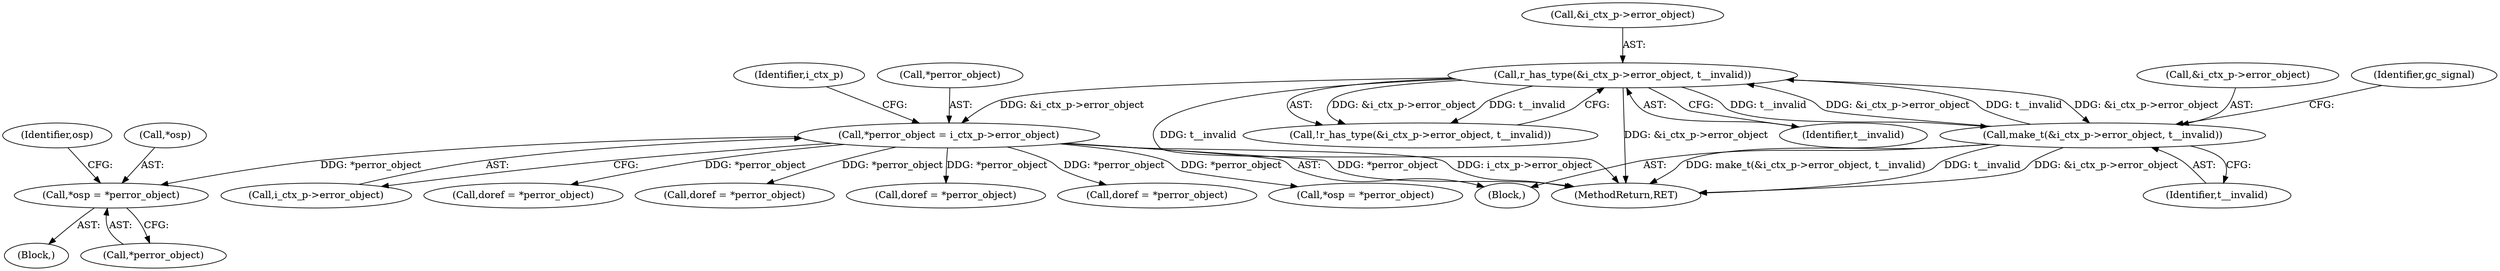 digraph "0_ghostscript_a6807394bd94b708be24758287b606154daaaed9@pointer" {
"1000696" [label="(Call,*osp = *perror_object)"];
"1000248" [label="(Call,*perror_object = i_ctx_p->error_object)"];
"1000241" [label="(Call,r_has_type(&i_ctx_p->error_object, t__invalid))"];
"1000254" [label="(Call,make_t(&i_ctx_p->error_object, t__invalid))"];
"1000257" [label="(Identifier,i_ctx_p)"];
"1000701" [label="(Call,*osp = *perror_object)"];
"1000696" [label="(Call,*osp = *perror_object)"];
"1000254" [label="(Call,make_t(&i_ctx_p->error_object, t__invalid))"];
"1000262" [label="(Identifier,gc_signal)"];
"1000685" [label="(Block,)"];
"1000251" [label="(Call,i_ctx_p->error_object)"];
"1000255" [label="(Call,&i_ctx_p->error_object)"];
"1000611" [label="(Call,doref = *perror_object)"];
"1000557" [label="(Call,doref = *perror_object)"];
"1000703" [label="(Identifier,osp)"];
"1000248" [label="(Call,*perror_object = i_ctx_p->error_object)"];
"1000697" [label="(Call,*osp)"];
"1000241" [label="(Call,r_has_type(&i_ctx_p->error_object, t__invalid))"];
"1000240" [label="(Call,!r_has_type(&i_ctx_p->error_object, t__invalid))"];
"1000826" [label="(MethodReturn,RET)"];
"1000437" [label="(Call,doref = *perror_object)"];
"1000259" [label="(Identifier,t__invalid)"];
"1000242" [label="(Call,&i_ctx_p->error_object)"];
"1000699" [label="(Call,*perror_object)"];
"1000329" [label="(Call,doref = *perror_object)"];
"1000247" [label="(Block,)"];
"1000249" [label="(Call,*perror_object)"];
"1000246" [label="(Identifier,t__invalid)"];
"1000696" -> "1000685"  [label="AST: "];
"1000696" -> "1000699"  [label="CFG: "];
"1000697" -> "1000696"  [label="AST: "];
"1000699" -> "1000696"  [label="AST: "];
"1000703" -> "1000696"  [label="CFG: "];
"1000248" -> "1000696"  [label="DDG: *perror_object"];
"1000248" -> "1000247"  [label="AST: "];
"1000248" -> "1000251"  [label="CFG: "];
"1000249" -> "1000248"  [label="AST: "];
"1000251" -> "1000248"  [label="AST: "];
"1000257" -> "1000248"  [label="CFG: "];
"1000248" -> "1000826"  [label="DDG: i_ctx_p->error_object"];
"1000248" -> "1000826"  [label="DDG: *perror_object"];
"1000241" -> "1000248"  [label="DDG: &i_ctx_p->error_object"];
"1000248" -> "1000329"  [label="DDG: *perror_object"];
"1000248" -> "1000437"  [label="DDG: *perror_object"];
"1000248" -> "1000557"  [label="DDG: *perror_object"];
"1000248" -> "1000611"  [label="DDG: *perror_object"];
"1000248" -> "1000701"  [label="DDG: *perror_object"];
"1000241" -> "1000240"  [label="AST: "];
"1000241" -> "1000246"  [label="CFG: "];
"1000242" -> "1000241"  [label="AST: "];
"1000246" -> "1000241"  [label="AST: "];
"1000240" -> "1000241"  [label="CFG: "];
"1000241" -> "1000826"  [label="DDG: &i_ctx_p->error_object"];
"1000241" -> "1000826"  [label="DDG: t__invalid"];
"1000241" -> "1000240"  [label="DDG: &i_ctx_p->error_object"];
"1000241" -> "1000240"  [label="DDG: t__invalid"];
"1000254" -> "1000241"  [label="DDG: &i_ctx_p->error_object"];
"1000254" -> "1000241"  [label="DDG: t__invalid"];
"1000241" -> "1000254"  [label="DDG: &i_ctx_p->error_object"];
"1000241" -> "1000254"  [label="DDG: t__invalid"];
"1000254" -> "1000247"  [label="AST: "];
"1000254" -> "1000259"  [label="CFG: "];
"1000255" -> "1000254"  [label="AST: "];
"1000259" -> "1000254"  [label="AST: "];
"1000262" -> "1000254"  [label="CFG: "];
"1000254" -> "1000826"  [label="DDG: t__invalid"];
"1000254" -> "1000826"  [label="DDG: &i_ctx_p->error_object"];
"1000254" -> "1000826"  [label="DDG: make_t(&i_ctx_p->error_object, t__invalid)"];
}
